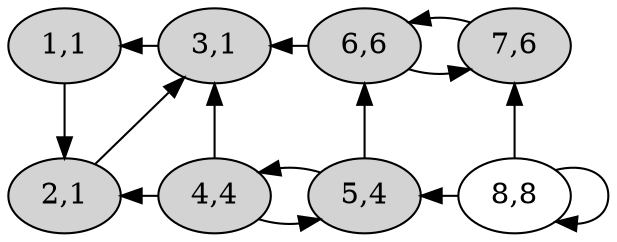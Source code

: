     digraph {
        node[label=""]
        1 [label="1,1",style=filled]
        2 [label="2,1",style=filled]
        3 [label="3,1",style=filled]
        4 [label="4,4",style=filled]
        5 [label="5,4",style=filled]
        6 [label="6,6",style=filled]
        7 [label="7,6",style=filled]
        8 [label="8,8"]
        1 -> 2
        2 -> 3
        1 -> 3 [dir=back]
        2 -> 4 [dir=back]
        4 -> 3
        4 -> 5
        5 -> 4 
        5 -> 6
        3 -> 6 [dir=back]
        6 -> 7
        7 -> 6
        5 -> 8 [dir=back]
        8 -> 7
        8 -> 8
        {rank=same; 1 3 6 7}
        {rank=same; 2 4 5 8}
    }

